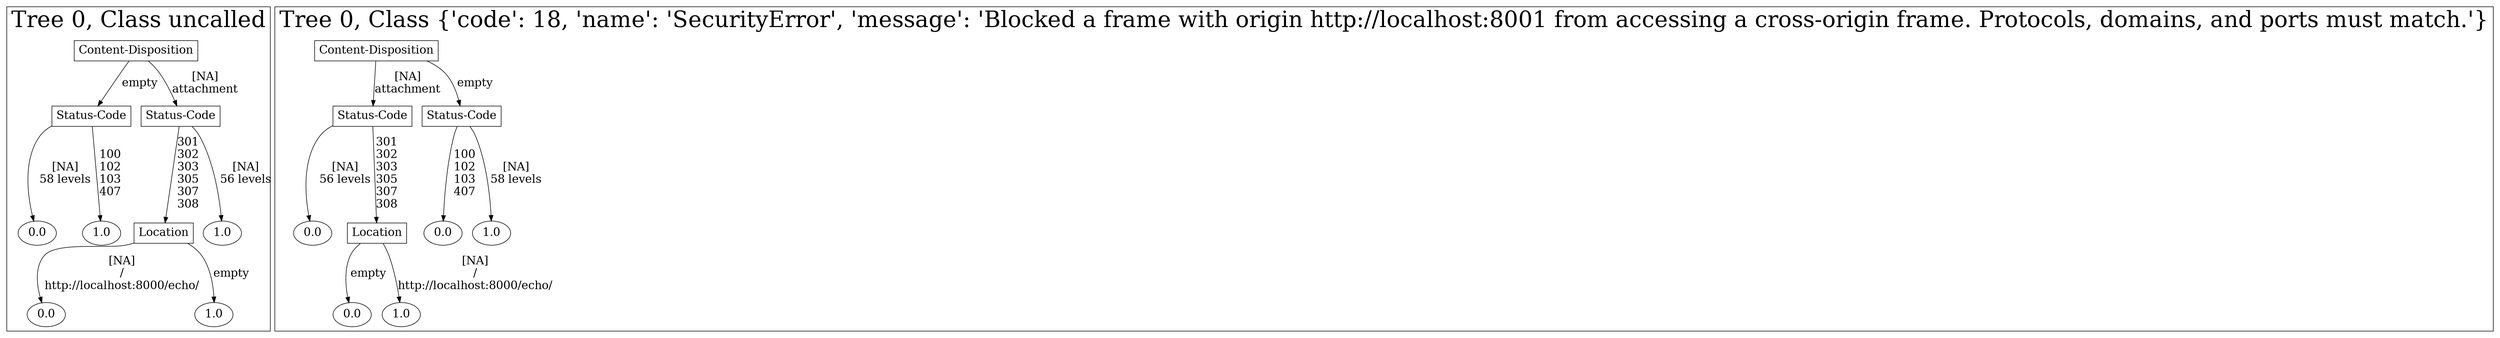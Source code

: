 /*
Generated by:
    http://https://github.com/h2oai/h2o-3/tree/master/h2o-genmodel/src/main/java/hex/genmodel/tools/PrintMojo.java
*/

/*
On a mac:

$ brew install graphviz
$ dot -Tpng file.gv -o file.png
$ open file.png
*/

digraph G {

subgraph cluster_0 {
/* Nodes */

/* Level 0 */
{
"SG_0_Node_0" [shape=box, fontsize=20, label="Content-Disposition"]
}

/* Level 1 */
{
"SG_0_Node_1" [shape=box, fontsize=20, label="Status-Code"]
"SG_0_Node_2" [shape=box, fontsize=20, label="Status-Code"]
}

/* Level 2 */
{
"SG_0_Node_4" [fontsize=20, label="0.0"]
"SG_0_Node_5" [fontsize=20, label="1.0"]
"SG_0_Node_3" [shape=box, fontsize=20, label="Location"]
"SG_0_Node_6" [fontsize=20, label="1.0"]
}

/* Level 3 */
{
"SG_0_Node_7" [fontsize=20, label="0.0"]
"SG_0_Node_8" [fontsize=20, label="1.0"]
}

/* Edges */
"SG_0_Node_0" -> "SG_0_Node_1" [fontsize=20, label="empty
"]
"SG_0_Node_0" -> "SG_0_Node_2" [fontsize=20, label="[NA]
attachment
"]
"SG_0_Node_2" -> "SG_0_Node_3" [fontsize=20, label="301
302
303
305
307
308
"]
"SG_0_Node_2" -> "SG_0_Node_6" [fontsize=20, label="[NA]
56 levels
"]
"SG_0_Node_3" -> "SG_0_Node_7" [fontsize=20, label="[NA]
/
http://localhost:8000/echo/
"]
"SG_0_Node_3" -> "SG_0_Node_8" [fontsize=20, label="empty
"]
"SG_0_Node_1" -> "SG_0_Node_4" [fontsize=20, label="[NA]
58 levels
"]
"SG_0_Node_1" -> "SG_0_Node_5" [fontsize=20, label="100
102
103
407
"]

fontsize=40
label="Tree 0, Class uncalled"
}

subgraph cluster_1 {
/* Nodes */

/* Level 0 */
{
"SG_1_Node_0" [shape=box, fontsize=20, label="Content-Disposition"]
}

/* Level 1 */
{
"SG_1_Node_1" [shape=box, fontsize=20, label="Status-Code"]
"SG_1_Node_2" [shape=box, fontsize=20, label="Status-Code"]
}

/* Level 2 */
{
"SG_1_Node_4" [fontsize=20, label="0.0"]
"SG_1_Node_3" [shape=box, fontsize=20, label="Location"]
"SG_1_Node_5" [fontsize=20, label="0.0"]
"SG_1_Node_6" [fontsize=20, label="1.0"]
}

/* Level 3 */
{
"SG_1_Node_7" [fontsize=20, label="0.0"]
"SG_1_Node_8" [fontsize=20, label="1.0"]
}

/* Edges */
"SG_1_Node_0" -> "SG_1_Node_1" [fontsize=20, label="[NA]
attachment
"]
"SG_1_Node_0" -> "SG_1_Node_2" [fontsize=20, label="empty
"]
"SG_1_Node_2" -> "SG_1_Node_5" [fontsize=20, label="100
102
103
407
"]
"SG_1_Node_2" -> "SG_1_Node_6" [fontsize=20, label="[NA]
58 levels
"]
"SG_1_Node_1" -> "SG_1_Node_4" [fontsize=20, label="[NA]
56 levels
"]
"SG_1_Node_1" -> "SG_1_Node_3" [fontsize=20, label="301
302
303
305
307
308
"]
"SG_1_Node_3" -> "SG_1_Node_7" [fontsize=20, label="empty
"]
"SG_1_Node_3" -> "SG_1_Node_8" [fontsize=20, label="[NA]
/
http://localhost:8000/echo/
"]

fontsize=40
label="Tree 0, Class {'code': 18, 'name': 'SecurityError', 'message': 'Blocked a frame with origin http://localhost:8001 from accessing a cross-origin frame. Protocols, domains, and ports must match.'}"
}

}

